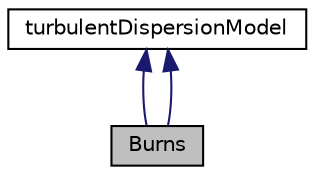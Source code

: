 digraph "Burns"
{
  bgcolor="transparent";
  edge [fontname="Helvetica",fontsize="10",labelfontname="Helvetica",labelfontsize="10"];
  node [fontname="Helvetica",fontsize="10",shape=record];
  Node0 [label="Burns",height=0.2,width=0.4,color="black", fillcolor="grey75", style="filled", fontcolor="black"];
  Node1 -> Node0 [dir="back",color="midnightblue",fontsize="10",style="solid",fontname="Helvetica"];
  Node1 [label="turbulentDispersionModel",height=0.2,width=0.4,color="black",URL="$a02544.html"];
  Node1 -> Node0 [dir="back",color="midnightblue",fontsize="10",style="solid",fontname="Helvetica"];
}
